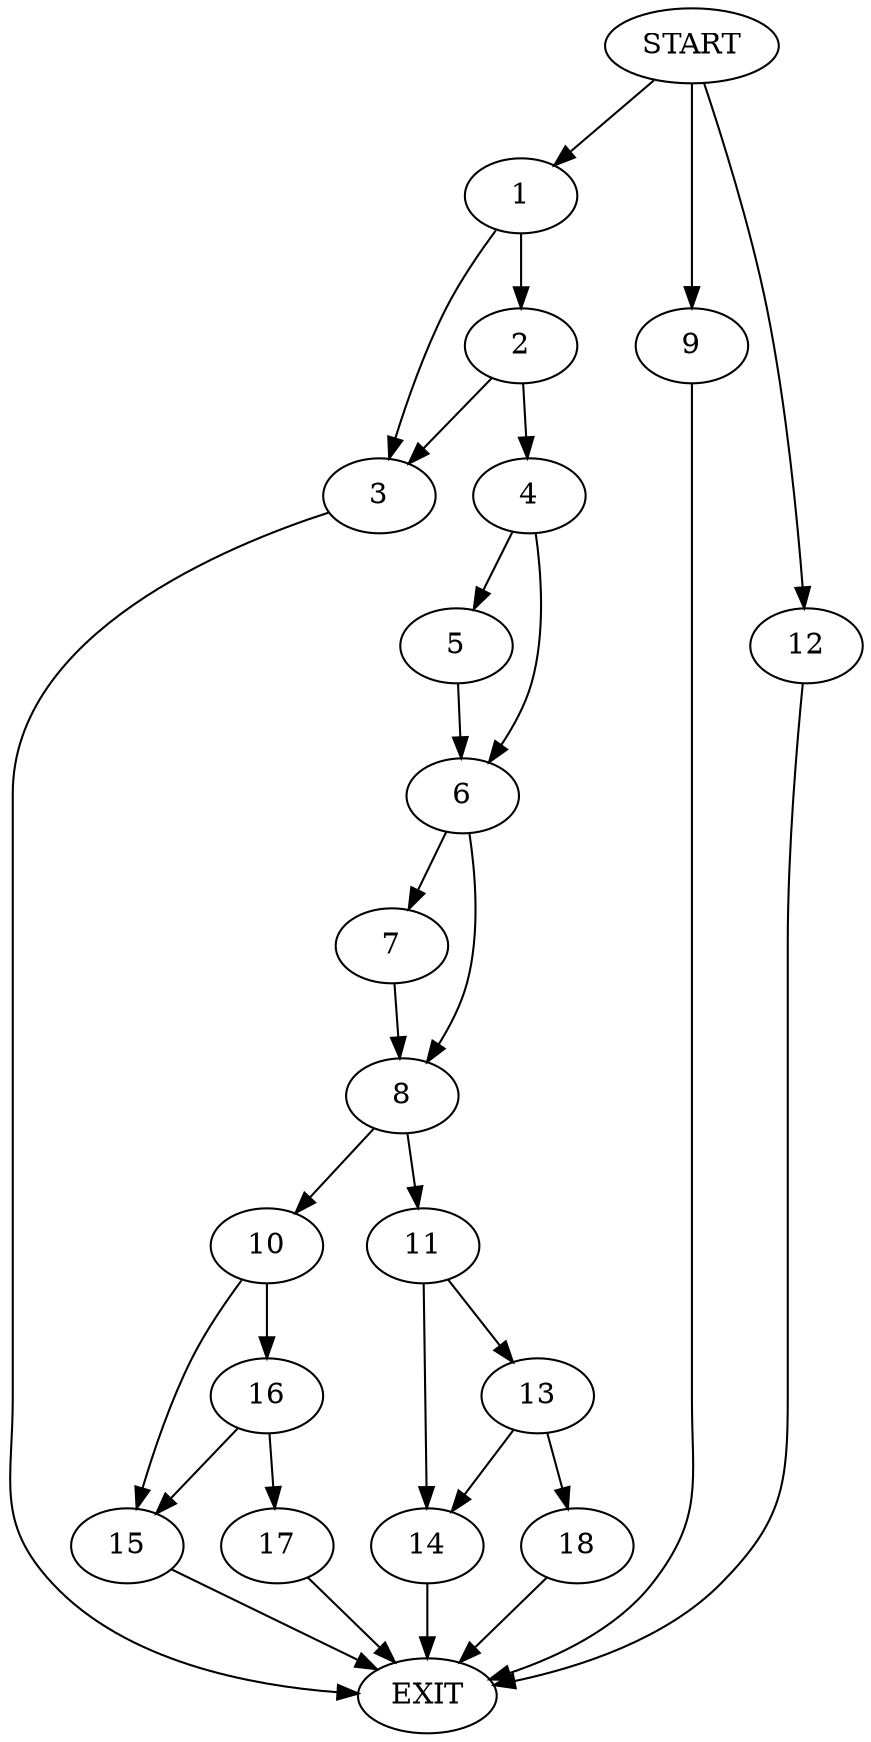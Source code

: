 digraph {
0 [label="START"]
19 [label="EXIT"]
0 -> 1
1 -> 2
1 -> 3
2 -> 4
2 -> 3
3 -> 19
4 -> 5
4 -> 6
5 -> 6
6 -> 7
6 -> 8
0 -> 9
9 -> 19
8 -> 10
8 -> 11
7 -> 8
0 -> 12
12 -> 19
11 -> 13
11 -> 14
10 -> 15
10 -> 16
16 -> 15
16 -> 17
15 -> 19
17 -> 19
14 -> 19
13 -> 18
13 -> 14
18 -> 19
}
